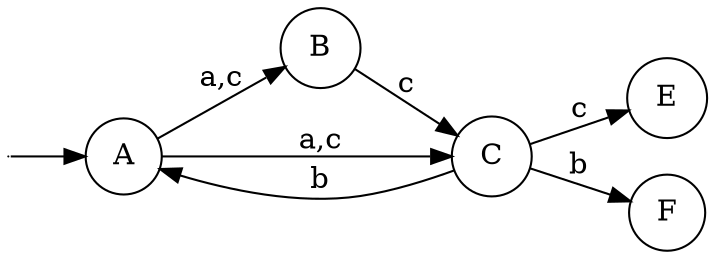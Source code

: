 digraph Automate {
    rankdir=LR;
    node[shape=point, width=0];start;
    node[shape=circle]A,B,C,E,F;   
    node[shape=doublecircle]E,F;
    start->A;
    A->B,C [label="a,c"];
    B->C [label="c"];
    C->A [label="b"];
    C->E [label="c"];
    C->F [label="b"];
}